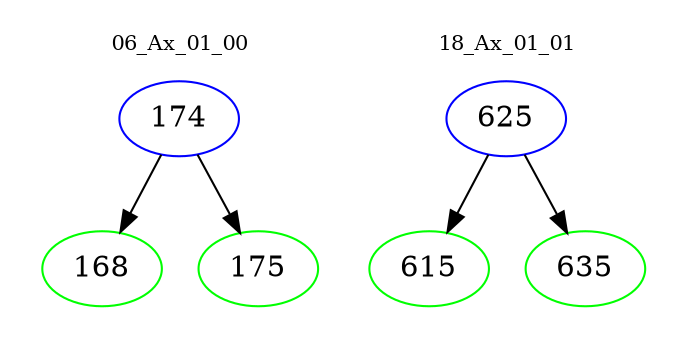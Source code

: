 digraph{
subgraph cluster_0 {
color = white
label = "06_Ax_01_00";
fontsize=10;
T0_174 [label="174", color="blue"]
T0_174 -> T0_168 [color="black"]
T0_168 [label="168", color="green"]
T0_174 -> T0_175 [color="black"]
T0_175 [label="175", color="green"]
}
subgraph cluster_1 {
color = white
label = "18_Ax_01_01";
fontsize=10;
T1_625 [label="625", color="blue"]
T1_625 -> T1_615 [color="black"]
T1_615 [label="615", color="green"]
T1_625 -> T1_635 [color="black"]
T1_635 [label="635", color="green"]
}
}
